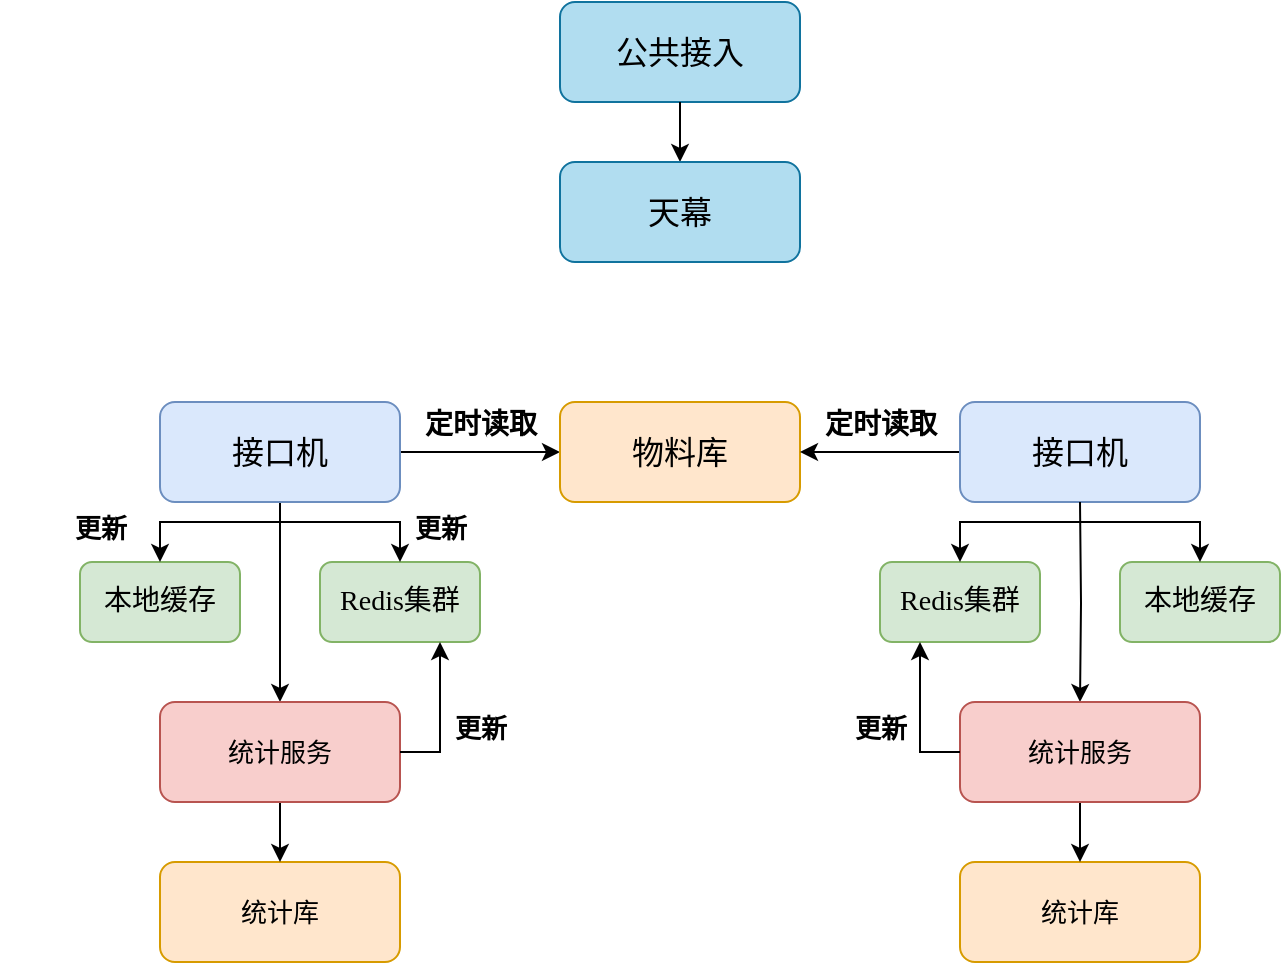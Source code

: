 <mxfile version="20.6.2" type="github">
  <diagram id="g9lIh40SCM5yrg_2Grmj" name="第 1 页">
    <mxGraphModel dx="1422" dy="786" grid="1" gridSize="10" guides="1" tooltips="1" connect="1" arrows="1" fold="1" page="1" pageScale="1" pageWidth="827" pageHeight="1169" math="0" shadow="0">
      <root>
        <mxCell id="0" />
        <mxCell id="1" parent="0" />
        <mxCell id="cMaKHw8jRYIHUP9vU9VQ-1" value="&lt;font style=&quot;font-size: 16px;&quot;&gt;公共接入&lt;/font&gt;" style="rounded=1;whiteSpace=wrap;html=1;fillColor=#b1ddf0;strokeColor=#10739e;fontFamily=Verdana;" vertex="1" parent="1">
          <mxGeometry x="340" y="60" width="120" height="50" as="geometry" />
        </mxCell>
        <mxCell id="cMaKHw8jRYIHUP9vU9VQ-2" value="" style="endArrow=classic;html=1;rounded=0;fontFamily=Verdana;fontSize=16;exitX=0.5;exitY=1;exitDx=0;exitDy=0;" edge="1" parent="1" source="cMaKHw8jRYIHUP9vU9VQ-1">
          <mxGeometry width="50" height="50" relative="1" as="geometry">
            <mxPoint x="390" y="430" as="sourcePoint" />
            <mxPoint x="400" y="140" as="targetPoint" />
          </mxGeometry>
        </mxCell>
        <mxCell id="cMaKHw8jRYIHUP9vU9VQ-4" value="天幕" style="rounded=1;whiteSpace=wrap;html=1;fontFamily=Verdana;fontSize=16;fillColor=#b1ddf0;strokeColor=#10739e;" vertex="1" parent="1">
          <mxGeometry x="340" y="140" width="120" height="50" as="geometry" />
        </mxCell>
        <mxCell id="cMaKHw8jRYIHUP9vU9VQ-8" value="" style="edgeStyle=orthogonalEdgeStyle;rounded=0;orthogonalLoop=1;jettySize=auto;html=1;fontFamily=Verdana;fontSize=16;" edge="1" parent="1" source="cMaKHw8jRYIHUP9vU9VQ-5" target="cMaKHw8jRYIHUP9vU9VQ-6">
          <mxGeometry relative="1" as="geometry" />
        </mxCell>
        <mxCell id="cMaKHw8jRYIHUP9vU9VQ-82" value="" style="edgeStyle=orthogonalEdgeStyle;rounded=0;orthogonalLoop=1;jettySize=auto;html=1;fontFamily=Verdana;fontSize=13;" edge="1" parent="1" source="cMaKHw8jRYIHUP9vU9VQ-5" target="cMaKHw8jRYIHUP9vU9VQ-29">
          <mxGeometry relative="1" as="geometry" />
        </mxCell>
        <mxCell id="cMaKHw8jRYIHUP9vU9VQ-5" value="接口机" style="rounded=1;whiteSpace=wrap;html=1;fontFamily=Verdana;fontSize=16;fillColor=#dae8fc;strokeColor=#6c8ebf;" vertex="1" parent="1">
          <mxGeometry x="140" y="260" width="120" height="50" as="geometry" />
        </mxCell>
        <mxCell id="cMaKHw8jRYIHUP9vU9VQ-6" value="物料库" style="rounded=1;whiteSpace=wrap;html=1;fontFamily=Verdana;fontSize=16;fillColor=#ffe6cc;strokeColor=#d79b00;" vertex="1" parent="1">
          <mxGeometry x="340" y="260" width="120" height="50" as="geometry" />
        </mxCell>
        <mxCell id="cMaKHw8jRYIHUP9vU9VQ-10" value="&lt;font style=&quot;font-size: 14px;&quot;&gt;&lt;b&gt;定时读取&lt;/b&gt;&lt;/font&gt;" style="text;strokeColor=none;fillColor=none;html=1;fontSize=16;fontStyle=0;verticalAlign=middle;align=center;fontFamily=Verdana;" vertex="1" parent="1">
          <mxGeometry x="250" y="250" width="100" height="40" as="geometry" />
        </mxCell>
        <mxCell id="cMaKHw8jRYIHUP9vU9VQ-15" value="本地缓存" style="rounded=1;whiteSpace=wrap;html=1;fontFamily=Verdana;fontSize=14;fillColor=#d5e8d4;strokeColor=#82b366;" vertex="1" parent="1">
          <mxGeometry x="100" y="340" width="80" height="40" as="geometry" />
        </mxCell>
        <mxCell id="cMaKHw8jRYIHUP9vU9VQ-16" value="Redis集群" style="rounded=1;whiteSpace=wrap;html=1;fontFamily=Verdana;fontSize=14;fillColor=#d5e8d4;strokeColor=#82b366;" vertex="1" parent="1">
          <mxGeometry x="220" y="340" width="80" height="40" as="geometry" />
        </mxCell>
        <mxCell id="cMaKHw8jRYIHUP9vU9VQ-28" value="统计库" style="rounded=1;whiteSpace=wrap;html=1;fontFamily=Verdana;fontSize=13;fillColor=#ffe6cc;strokeColor=#d79b00;" vertex="1" parent="1">
          <mxGeometry x="140" y="490" width="120" height="50" as="geometry" />
        </mxCell>
        <mxCell id="cMaKHw8jRYIHUP9vU9VQ-87" value="" style="edgeStyle=orthogonalEdgeStyle;rounded=0;orthogonalLoop=1;jettySize=auto;html=1;fontFamily=Verdana;fontSize=13;" edge="1" parent="1" source="cMaKHw8jRYIHUP9vU9VQ-29" target="cMaKHw8jRYIHUP9vU9VQ-28">
          <mxGeometry relative="1" as="geometry" />
        </mxCell>
        <mxCell id="cMaKHw8jRYIHUP9vU9VQ-29" value="统计服务" style="rounded=1;whiteSpace=wrap;html=1;fontFamily=Verdana;fontSize=13;fillColor=#f8cecc;strokeColor=#b85450;" vertex="1" parent="1">
          <mxGeometry x="140" y="410" width="120" height="50" as="geometry" />
        </mxCell>
        <mxCell id="cMaKHw8jRYIHUP9vU9VQ-52" value="&lt;span style=&quot;font-size: 13px;&quot;&gt;更新&lt;/span&gt;" style="text;strokeColor=none;fillColor=none;html=1;fontSize=24;fontStyle=1;verticalAlign=middle;align=center;fontFamily=Verdana;" vertex="1" parent="1">
          <mxGeometry x="230" y="300" width="100" height="40" as="geometry" />
        </mxCell>
        <mxCell id="cMaKHw8jRYIHUP9vU9VQ-84" value="" style="edgeStyle=segmentEdgeStyle;endArrow=classic;html=1;rounded=0;fontFamily=Verdana;fontSize=13;entryX=0.5;entryY=0;entryDx=0;entryDy=0;" edge="1" parent="1" target="cMaKHw8jRYIHUP9vU9VQ-15">
          <mxGeometry width="50" height="50" relative="1" as="geometry">
            <mxPoint x="200" y="320" as="sourcePoint" />
            <mxPoint x="440" y="260" as="targetPoint" />
          </mxGeometry>
        </mxCell>
        <mxCell id="cMaKHw8jRYIHUP9vU9VQ-86" value="" style="edgeStyle=segmentEdgeStyle;endArrow=classic;html=1;rounded=0;fontFamily=Verdana;fontSize=13;entryX=0.5;entryY=0;entryDx=0;entryDy=0;" edge="1" parent="1" target="cMaKHw8jRYIHUP9vU9VQ-16">
          <mxGeometry width="50" height="50" relative="1" as="geometry">
            <mxPoint x="200" y="320" as="sourcePoint" />
            <mxPoint x="440" y="260" as="targetPoint" />
          </mxGeometry>
        </mxCell>
        <mxCell id="cMaKHw8jRYIHUP9vU9VQ-88" value="" style="edgeStyle=segmentEdgeStyle;endArrow=classic;html=1;rounded=0;fontFamily=Verdana;fontSize=13;exitX=1;exitY=0.5;exitDx=0;exitDy=0;entryX=0.75;entryY=1;entryDx=0;entryDy=0;" edge="1" parent="1" source="cMaKHw8jRYIHUP9vU9VQ-29" target="cMaKHw8jRYIHUP9vU9VQ-16">
          <mxGeometry width="50" height="50" relative="1" as="geometry">
            <mxPoint x="390" y="310" as="sourcePoint" />
            <mxPoint x="300" y="400" as="targetPoint" />
          </mxGeometry>
        </mxCell>
        <mxCell id="cMaKHw8jRYIHUP9vU9VQ-89" value="&lt;span style=&quot;font-size: 13px;&quot;&gt;更新&lt;/span&gt;" style="text;strokeColor=none;fillColor=none;html=1;fontSize=24;fontStyle=1;verticalAlign=middle;align=center;fontFamily=Verdana;" vertex="1" parent="1">
          <mxGeometry x="60" y="300" width="100" height="40" as="geometry" />
        </mxCell>
        <mxCell id="cMaKHw8jRYIHUP9vU9VQ-90" value="&lt;span style=&quot;font-size: 13px;&quot;&gt;更新&lt;/span&gt;" style="text;strokeColor=none;fillColor=none;html=1;fontSize=24;fontStyle=1;verticalAlign=middle;align=center;fontFamily=Verdana;" vertex="1" parent="1">
          <mxGeometry x="250" y="400" width="100" height="40" as="geometry" />
        </mxCell>
        <mxCell id="cMaKHw8jRYIHUP9vU9VQ-92" value="" style="edgeStyle=orthogonalEdgeStyle;rounded=0;orthogonalLoop=1;jettySize=auto;html=1;fontFamily=Verdana;fontSize=13;" edge="1" parent="1" source="cMaKHw8jRYIHUP9vU9VQ-91" target="cMaKHw8jRYIHUP9vU9VQ-6">
          <mxGeometry relative="1" as="geometry" />
        </mxCell>
        <mxCell id="cMaKHw8jRYIHUP9vU9VQ-91" value="接口机" style="rounded=1;whiteSpace=wrap;html=1;fontFamily=Verdana;fontSize=16;fillColor=#dae8fc;strokeColor=#6c8ebf;" vertex="1" parent="1">
          <mxGeometry x="540" y="260" width="120" height="50" as="geometry" />
        </mxCell>
        <mxCell id="cMaKHw8jRYIHUP9vU9VQ-93" value="&lt;font style=&quot;font-size: 14px;&quot;&gt;&lt;b&gt;定时读取&lt;/b&gt;&lt;/font&gt;" style="text;strokeColor=none;fillColor=none;html=1;fontSize=16;fontStyle=0;verticalAlign=middle;align=center;fontFamily=Verdana;" vertex="1" parent="1">
          <mxGeometry x="450" y="250" width="100" height="40" as="geometry" />
        </mxCell>
        <mxCell id="cMaKHw8jRYIHUP9vU9VQ-105" value="" style="edgeStyle=orthogonalEdgeStyle;rounded=0;orthogonalLoop=1;jettySize=auto;html=1;fontFamily=Verdana;fontSize=13;" edge="1" parent="1" target="cMaKHw8jRYIHUP9vU9VQ-110">
          <mxGeometry relative="1" as="geometry">
            <mxPoint x="600" y="310" as="sourcePoint" />
          </mxGeometry>
        </mxCell>
        <mxCell id="cMaKHw8jRYIHUP9vU9VQ-106" value="Redis集群" style="rounded=1;whiteSpace=wrap;html=1;fontFamily=Verdana;fontSize=14;fillColor=#d5e8d4;strokeColor=#82b366;" vertex="1" parent="1">
          <mxGeometry x="500" y="340" width="80" height="40" as="geometry" />
        </mxCell>
        <mxCell id="cMaKHw8jRYIHUP9vU9VQ-107" value="本地缓存" style="rounded=1;whiteSpace=wrap;html=1;fontFamily=Verdana;fontSize=14;fillColor=#d5e8d4;strokeColor=#82b366;" vertex="1" parent="1">
          <mxGeometry x="620" y="340" width="80" height="40" as="geometry" />
        </mxCell>
        <mxCell id="cMaKHw8jRYIHUP9vU9VQ-108" value="统计库" style="rounded=1;whiteSpace=wrap;html=1;fontFamily=Verdana;fontSize=13;fillColor=#ffe6cc;strokeColor=#d79b00;" vertex="1" parent="1">
          <mxGeometry x="540" y="490" width="120" height="50" as="geometry" />
        </mxCell>
        <mxCell id="cMaKHw8jRYIHUP9vU9VQ-109" value="" style="edgeStyle=orthogonalEdgeStyle;rounded=0;orthogonalLoop=1;jettySize=auto;html=1;fontFamily=Verdana;fontSize=13;" edge="1" parent="1" source="cMaKHw8jRYIHUP9vU9VQ-110" target="cMaKHw8jRYIHUP9vU9VQ-108">
          <mxGeometry relative="1" as="geometry" />
        </mxCell>
        <mxCell id="cMaKHw8jRYIHUP9vU9VQ-110" value="统计服务" style="rounded=1;whiteSpace=wrap;html=1;fontFamily=Verdana;fontSize=13;fillColor=#f8cecc;strokeColor=#b85450;" vertex="1" parent="1">
          <mxGeometry x="540" y="410" width="120" height="50" as="geometry" />
        </mxCell>
        <mxCell id="cMaKHw8jRYIHUP9vU9VQ-111" value="" style="edgeStyle=segmentEdgeStyle;endArrow=classic;html=1;rounded=0;fontFamily=Verdana;fontSize=13;entryX=0.5;entryY=0;entryDx=0;entryDy=0;" edge="1" parent="1" target="cMaKHw8jRYIHUP9vU9VQ-106">
          <mxGeometry width="50" height="50" relative="1" as="geometry">
            <mxPoint x="600" y="320" as="sourcePoint" />
            <mxPoint x="840" y="260" as="targetPoint" />
          </mxGeometry>
        </mxCell>
        <mxCell id="cMaKHw8jRYIHUP9vU9VQ-112" value="" style="edgeStyle=segmentEdgeStyle;endArrow=classic;html=1;rounded=0;fontFamily=Verdana;fontSize=13;entryX=0.5;entryY=0;entryDx=0;entryDy=0;" edge="1" parent="1" target="cMaKHw8jRYIHUP9vU9VQ-107">
          <mxGeometry width="50" height="50" relative="1" as="geometry">
            <mxPoint x="600" y="320" as="sourcePoint" />
            <mxPoint x="840" y="260" as="targetPoint" />
          </mxGeometry>
        </mxCell>
        <mxCell id="cMaKHw8jRYIHUP9vU9VQ-115" value="" style="edgeStyle=segmentEdgeStyle;endArrow=classic;html=1;rounded=0;fontFamily=Verdana;fontSize=13;exitX=0;exitY=0.5;exitDx=0;exitDy=0;entryX=0.25;entryY=1;entryDx=0;entryDy=0;" edge="1" parent="1" source="cMaKHw8jRYIHUP9vU9VQ-110" target="cMaKHw8jRYIHUP9vU9VQ-106">
          <mxGeometry width="50" height="50" relative="1" as="geometry">
            <mxPoint x="390" y="310" as="sourcePoint" />
            <mxPoint x="440" y="260" as="targetPoint" />
          </mxGeometry>
        </mxCell>
        <mxCell id="cMaKHw8jRYIHUP9vU9VQ-116" value="&lt;span style=&quot;font-size: 13px;&quot;&gt;更新&lt;/span&gt;" style="text;strokeColor=none;fillColor=none;html=1;fontSize=24;fontStyle=1;verticalAlign=middle;align=center;fontFamily=Verdana;" vertex="1" parent="1">
          <mxGeometry x="450" y="400" width="100" height="40" as="geometry" />
        </mxCell>
      </root>
    </mxGraphModel>
  </diagram>
</mxfile>
